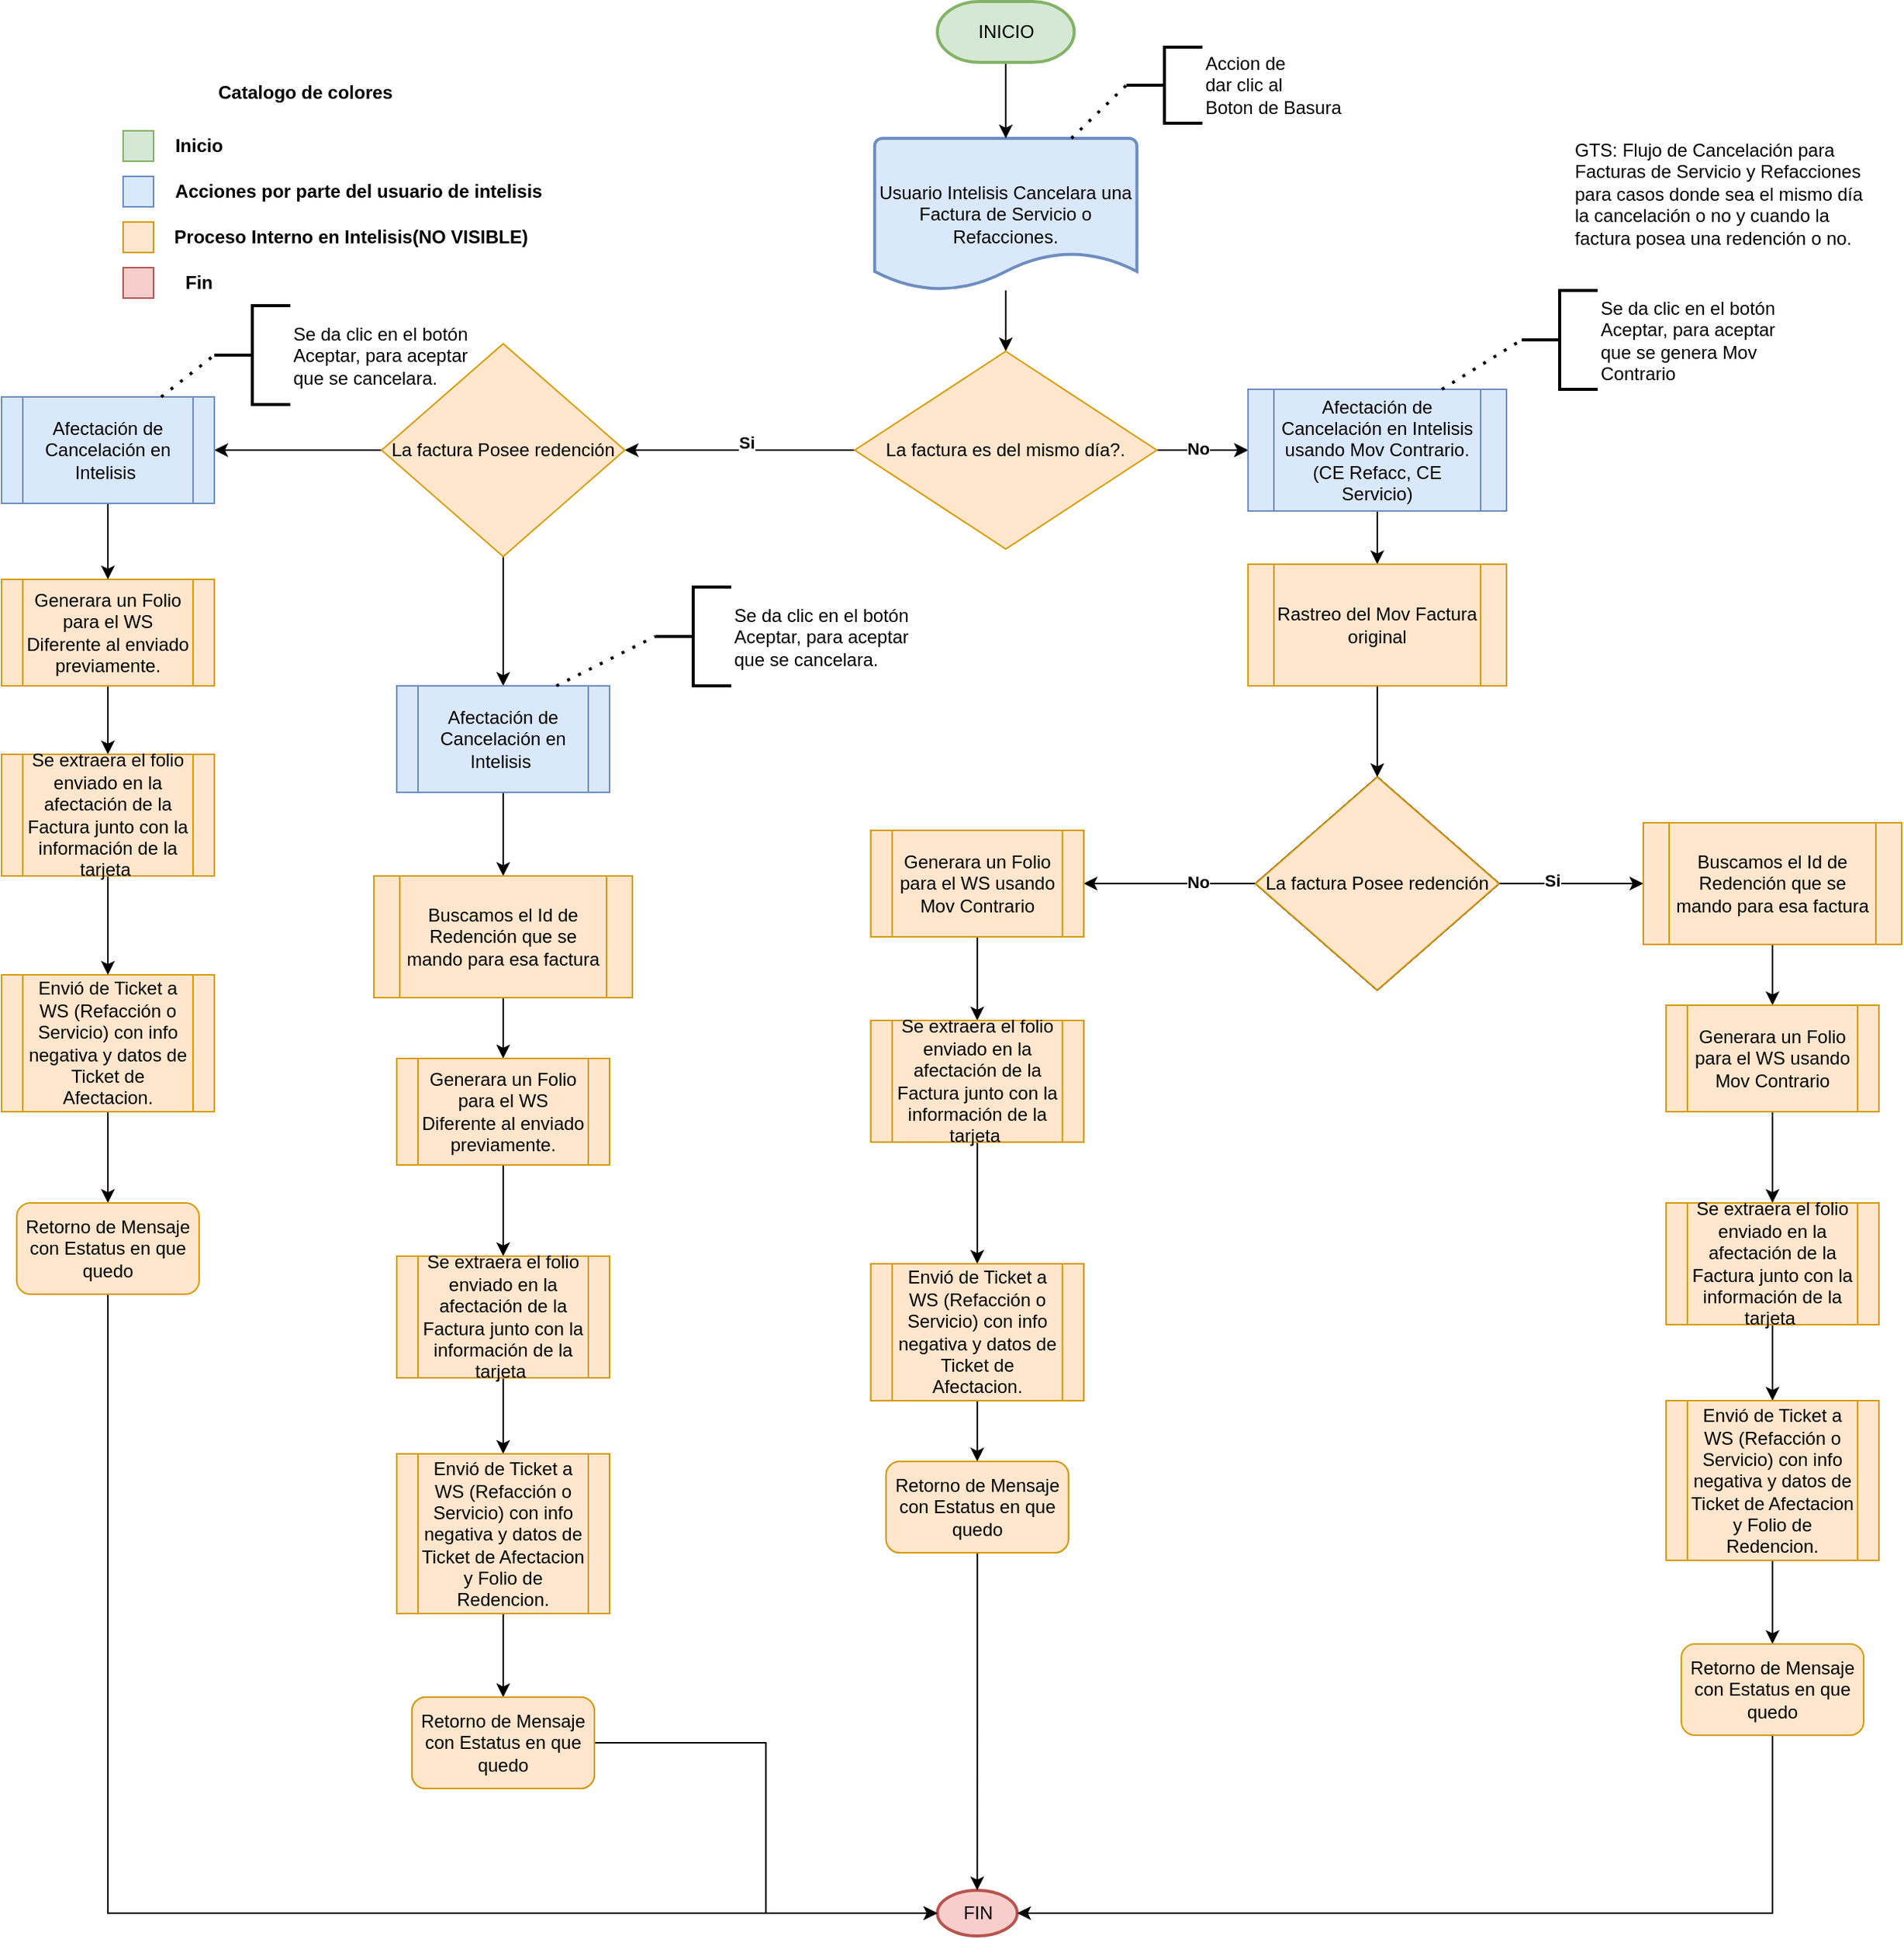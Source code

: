 <mxfile version="14.5.10" type="github">
  <diagram id="C5RBs43oDa-KdzZeNtuy" name="Page-1">
    <mxGraphModel dx="1543" dy="1566" grid="1" gridSize="10" guides="1" tooltips="1" connect="1" arrows="1" fold="1" page="1" pageScale="1" pageWidth="827" pageHeight="1169" math="0" shadow="0">
      <root>
        <mxCell id="WIyWlLk6GJQsqaUBKTNV-0" />
        <mxCell id="WIyWlLk6GJQsqaUBKTNV-1" parent="WIyWlLk6GJQsqaUBKTNV-0" />
        <mxCell id="VIHOFZCNitFwYfkJKbsK-21" style="edgeStyle=orthogonalEdgeStyle;rounded=0;orthogonalLoop=1;jettySize=auto;html=1;entryX=0.5;entryY=0;entryDx=0;entryDy=0;" edge="1" parent="WIyWlLk6GJQsqaUBKTNV-1" source="VIHOFZCNitFwYfkJKbsK-6" target="VIHOFZCNitFwYfkJKbsK-20">
          <mxGeometry relative="1" as="geometry" />
        </mxCell>
        <mxCell id="VIHOFZCNitFwYfkJKbsK-6" value="Usuario Intelisis Cancelara una Factura de Servicio o Refacciones." style="strokeWidth=2;html=1;shape=mxgraph.flowchart.document2;whiteSpace=wrap;size=0.25;fillColor=#dae8fc;strokeColor=#6c8ebf;" vertex="1" parent="WIyWlLk6GJQsqaUBKTNV-1">
          <mxGeometry x="334.38" y="50" width="172.5" height="100" as="geometry" />
        </mxCell>
        <mxCell id="VIHOFZCNitFwYfkJKbsK-16" value="FIN" style="strokeWidth=2;html=1;shape=mxgraph.flowchart.start_1;whiteSpace=wrap;fillColor=#f8cecc;strokeColor=#b85450;" vertex="1" parent="WIyWlLk6GJQsqaUBKTNV-1">
          <mxGeometry x="375.63" y="1202" width="52.5" height="30" as="geometry" />
        </mxCell>
        <mxCell id="VIHOFZCNitFwYfkJKbsK-22" style="edgeStyle=orthogonalEdgeStyle;rounded=0;orthogonalLoop=1;jettySize=auto;html=1;entryX=0.5;entryY=0;entryDx=0;entryDy=0;entryPerimeter=0;" edge="1" parent="WIyWlLk6GJQsqaUBKTNV-1" source="VIHOFZCNitFwYfkJKbsK-19" target="VIHOFZCNitFwYfkJKbsK-6">
          <mxGeometry relative="1" as="geometry" />
        </mxCell>
        <mxCell id="VIHOFZCNitFwYfkJKbsK-19" value="INICIO" style="strokeWidth=2;html=1;shape=mxgraph.flowchart.terminator;whiteSpace=wrap;fillColor=#d5e8d4;strokeColor=#82b366;" vertex="1" parent="WIyWlLk6GJQsqaUBKTNV-1">
          <mxGeometry x="375.63" y="-40" width="90" height="40" as="geometry" />
        </mxCell>
        <mxCell id="VIHOFZCNitFwYfkJKbsK-30" value="&lt;b&gt;Si&lt;br&gt;&lt;/b&gt;" style="edgeStyle=orthogonalEdgeStyle;rounded=0;orthogonalLoop=1;jettySize=auto;html=1;entryX=1;entryY=0.5;entryDx=0;entryDy=0;" edge="1" parent="WIyWlLk6GJQsqaUBKTNV-1" source="VIHOFZCNitFwYfkJKbsK-20" target="VIHOFZCNitFwYfkJKbsK-81">
          <mxGeometry x="-0.058" y="-5" relative="1" as="geometry">
            <mxPoint x="200" y="255" as="targetPoint" />
            <Array as="points">
              <mxPoint x="250" y="255" />
              <mxPoint x="250" y="255" />
            </Array>
            <mxPoint as="offset" />
          </mxGeometry>
        </mxCell>
        <mxCell id="VIHOFZCNitFwYfkJKbsK-35" style="edgeStyle=orthogonalEdgeStyle;rounded=0;orthogonalLoop=1;jettySize=auto;html=1;entryX=0;entryY=0.5;entryDx=0;entryDy=0;" edge="1" parent="WIyWlLk6GJQsqaUBKTNV-1" source="VIHOFZCNitFwYfkJKbsK-20" target="VIHOFZCNitFwYfkJKbsK-34">
          <mxGeometry relative="1" as="geometry" />
        </mxCell>
        <mxCell id="VIHOFZCNitFwYfkJKbsK-107" value="" style="edgeStyle=orthogonalEdgeStyle;rounded=0;orthogonalLoop=1;jettySize=auto;html=1;" edge="1" parent="WIyWlLk6GJQsqaUBKTNV-1" source="VIHOFZCNitFwYfkJKbsK-20" target="VIHOFZCNitFwYfkJKbsK-34">
          <mxGeometry relative="1" as="geometry">
            <Array as="points">
              <mxPoint x="550" y="255" />
              <mxPoint x="550" y="255" />
            </Array>
          </mxGeometry>
        </mxCell>
        <mxCell id="VIHOFZCNitFwYfkJKbsK-108" value="&lt;b&gt;No&lt;/b&gt;" style="edgeLabel;html=1;align=center;verticalAlign=middle;resizable=0;points=[];" vertex="1" connectable="0" parent="VIHOFZCNitFwYfkJKbsK-107">
          <mxGeometry x="-0.104" y="1" relative="1" as="geometry">
            <mxPoint as="offset" />
          </mxGeometry>
        </mxCell>
        <mxCell id="VIHOFZCNitFwYfkJKbsK-20" value="La factura es del mismo día?." style="rhombus;whiteSpace=wrap;html=1;fillColor=#ffe6cc;strokeColor=#d79b00;" vertex="1" parent="WIyWlLk6GJQsqaUBKTNV-1">
          <mxGeometry x="321.25" y="190" width="198.75" height="130" as="geometry" />
        </mxCell>
        <mxCell id="VIHOFZCNitFwYfkJKbsK-72" style="edgeStyle=orthogonalEdgeStyle;rounded=0;orthogonalLoop=1;jettySize=auto;html=1;entryX=0.5;entryY=0;entryDx=0;entryDy=0;" edge="1" parent="WIyWlLk6GJQsqaUBKTNV-1" source="VIHOFZCNitFwYfkJKbsK-34" target="VIHOFZCNitFwYfkJKbsK-37">
          <mxGeometry relative="1" as="geometry" />
        </mxCell>
        <mxCell id="VIHOFZCNitFwYfkJKbsK-34" value="Afectación de Cancelación en Intelisis usando Mov Contrario.(CE Refacc, CE Servicio)" style="shape=process;whiteSpace=wrap;html=1;backgroundOutline=1;fillColor=#dae8fc;strokeColor=#6c8ebf;" vertex="1" parent="WIyWlLk6GJQsqaUBKTNV-1">
          <mxGeometry x="580" y="215" width="170" height="80" as="geometry" />
        </mxCell>
        <mxCell id="VIHOFZCNitFwYfkJKbsK-73" style="edgeStyle=orthogonalEdgeStyle;rounded=0;orthogonalLoop=1;jettySize=auto;html=1;entryX=0.5;entryY=0;entryDx=0;entryDy=0;" edge="1" parent="WIyWlLk6GJQsqaUBKTNV-1" source="VIHOFZCNitFwYfkJKbsK-37" target="VIHOFZCNitFwYfkJKbsK-42">
          <mxGeometry relative="1" as="geometry" />
        </mxCell>
        <mxCell id="VIHOFZCNitFwYfkJKbsK-37" value="Rastreo del Mov Factura original" style="shape=process;whiteSpace=wrap;html=1;backgroundOutline=1;fillColor=#ffe6cc;strokeColor=#d79b00;" vertex="1" parent="WIyWlLk6GJQsqaUBKTNV-1">
          <mxGeometry x="580" y="330" width="170" height="80" as="geometry" />
        </mxCell>
        <mxCell id="VIHOFZCNitFwYfkJKbsK-70" style="edgeStyle=orthogonalEdgeStyle;rounded=0;orthogonalLoop=1;jettySize=auto;html=1;" edge="1" parent="WIyWlLk6GJQsqaUBKTNV-1" source="VIHOFZCNitFwYfkJKbsK-38" target="VIHOFZCNitFwYfkJKbsK-62">
          <mxGeometry relative="1" as="geometry" />
        </mxCell>
        <mxCell id="VIHOFZCNitFwYfkJKbsK-38" value="Buscamos el Id de Redención que se mando para esa factura" style="shape=process;whiteSpace=wrap;html=1;backgroundOutline=1;" vertex="1" parent="WIyWlLk6GJQsqaUBKTNV-1">
          <mxGeometry x="840" y="500" width="170" height="80" as="geometry" />
        </mxCell>
        <mxCell id="VIHOFZCNitFwYfkJKbsK-56" style="edgeStyle=orthogonalEdgeStyle;rounded=0;orthogonalLoop=1;jettySize=auto;html=1;entryX=1;entryY=0.5;entryDx=0;entryDy=0;" edge="1" parent="WIyWlLk6GJQsqaUBKTNV-1" source="VIHOFZCNitFwYfkJKbsK-42" target="VIHOFZCNitFwYfkJKbsK-51">
          <mxGeometry relative="1" as="geometry">
            <Array as="points">
              <mxPoint x="530" y="540" />
              <mxPoint x="530" y="540" />
            </Array>
          </mxGeometry>
        </mxCell>
        <mxCell id="VIHOFZCNitFwYfkJKbsK-69" value="&lt;b&gt;No&lt;/b&gt;" style="edgeLabel;html=1;align=center;verticalAlign=middle;resizable=0;points=[];" vertex="1" connectable="0" parent="VIHOFZCNitFwYfkJKbsK-56">
          <mxGeometry x="-0.323" y="-1" relative="1" as="geometry">
            <mxPoint as="offset" />
          </mxGeometry>
        </mxCell>
        <mxCell id="VIHOFZCNitFwYfkJKbsK-67" style="edgeStyle=orthogonalEdgeStyle;rounded=0;orthogonalLoop=1;jettySize=auto;html=1;exitX=1;exitY=0.5;exitDx=0;exitDy=0;entryX=0;entryY=0.5;entryDx=0;entryDy=0;" edge="1" parent="WIyWlLk6GJQsqaUBKTNV-1" source="VIHOFZCNitFwYfkJKbsK-42" target="VIHOFZCNitFwYfkJKbsK-38">
          <mxGeometry relative="1" as="geometry" />
        </mxCell>
        <mxCell id="VIHOFZCNitFwYfkJKbsK-68" value="&lt;b&gt;Si&lt;/b&gt;" style="edgeLabel;html=1;align=center;verticalAlign=middle;resizable=0;points=[];" vertex="1" connectable="0" parent="VIHOFZCNitFwYfkJKbsK-67">
          <mxGeometry x="-0.259" y="2" relative="1" as="geometry">
            <mxPoint as="offset" />
          </mxGeometry>
        </mxCell>
        <mxCell id="VIHOFZCNitFwYfkJKbsK-42" value="La factura Posee redención" style="rhombus;whiteSpace=wrap;html=1;" vertex="1" parent="WIyWlLk6GJQsqaUBKTNV-1">
          <mxGeometry x="585" y="470" width="160" height="140" as="geometry" />
        </mxCell>
        <mxCell id="VIHOFZCNitFwYfkJKbsK-48" style="edgeStyle=orthogonalEdgeStyle;rounded=0;orthogonalLoop=1;jettySize=auto;html=1;entryX=0.5;entryY=0;entryDx=0;entryDy=0;" edge="1" parent="WIyWlLk6GJQsqaUBKTNV-1" source="VIHOFZCNitFwYfkJKbsK-49" target="VIHOFZCNitFwYfkJKbsK-54">
          <mxGeometry relative="1" as="geometry" />
        </mxCell>
        <mxCell id="VIHOFZCNitFwYfkJKbsK-49" value="Envió de Ticket a WS (Refacción o Servicio) con info negativa y datos de Ticket de Afectacion." style="shape=process;whiteSpace=wrap;html=1;backgroundOutline=1;fillColor=#dae8fc;strokeColor=#6c8ebf;" vertex="1" parent="WIyWlLk6GJQsqaUBKTNV-1">
          <mxGeometry x="331.88" y="790" width="140" height="90" as="geometry" />
        </mxCell>
        <mxCell id="VIHOFZCNitFwYfkJKbsK-50" style="edgeStyle=orthogonalEdgeStyle;rounded=0;orthogonalLoop=1;jettySize=auto;html=1;entryX=0.5;entryY=0;entryDx=0;entryDy=0;" edge="1" parent="WIyWlLk6GJQsqaUBKTNV-1" source="VIHOFZCNitFwYfkJKbsK-51" target="VIHOFZCNitFwYfkJKbsK-53">
          <mxGeometry relative="1" as="geometry" />
        </mxCell>
        <mxCell id="VIHOFZCNitFwYfkJKbsK-51" value="Generara un Folio para el WS usando Mov Contrario" style="shape=process;whiteSpace=wrap;html=1;backgroundOutline=1;fillColor=#dae8fc;strokeColor=#6c8ebf;" vertex="1" parent="WIyWlLk6GJQsqaUBKTNV-1">
          <mxGeometry x="331.88" y="505" width="140" height="70" as="geometry" />
        </mxCell>
        <mxCell id="VIHOFZCNitFwYfkJKbsK-52" style="edgeStyle=orthogonalEdgeStyle;rounded=0;orthogonalLoop=1;jettySize=auto;html=1;entryX=0.5;entryY=0;entryDx=0;entryDy=0;" edge="1" parent="WIyWlLk6GJQsqaUBKTNV-1" source="VIHOFZCNitFwYfkJKbsK-53" target="VIHOFZCNitFwYfkJKbsK-49">
          <mxGeometry relative="1" as="geometry" />
        </mxCell>
        <mxCell id="VIHOFZCNitFwYfkJKbsK-53" value="Se extraera el folio enviado en la afectación de la Factura junto con la información de la tarjeta&amp;nbsp;" style="shape=process;whiteSpace=wrap;html=1;backgroundOutline=1;fillColor=#dae8fc;strokeColor=#6c8ebf;" vertex="1" parent="WIyWlLk6GJQsqaUBKTNV-1">
          <mxGeometry x="331.88" y="630" width="140" height="80" as="geometry" />
        </mxCell>
        <mxCell id="VIHOFZCNitFwYfkJKbsK-58" style="edgeStyle=orthogonalEdgeStyle;rounded=0;orthogonalLoop=1;jettySize=auto;html=1;" edge="1" parent="WIyWlLk6GJQsqaUBKTNV-1" source="VIHOFZCNitFwYfkJKbsK-54" target="VIHOFZCNitFwYfkJKbsK-16">
          <mxGeometry relative="1" as="geometry" />
        </mxCell>
        <mxCell id="VIHOFZCNitFwYfkJKbsK-54" value="Retorno de Mensaje con Estatus en que quedo" style="rounded=1;whiteSpace=wrap;html=1;fillColor=#dae8fc;strokeColor=#6c8ebf;" vertex="1" parent="WIyWlLk6GJQsqaUBKTNV-1">
          <mxGeometry x="341.88" y="920" width="120" height="60" as="geometry" />
        </mxCell>
        <mxCell id="VIHOFZCNitFwYfkJKbsK-57" style="edgeStyle=orthogonalEdgeStyle;rounded=0;orthogonalLoop=1;jettySize=auto;html=1;exitX=0.5;exitY=1;exitDx=0;exitDy=0;" edge="1" parent="WIyWlLk6GJQsqaUBKTNV-1" source="VIHOFZCNitFwYfkJKbsK-49" target="VIHOFZCNitFwYfkJKbsK-49">
          <mxGeometry relative="1" as="geometry" />
        </mxCell>
        <mxCell id="VIHOFZCNitFwYfkJKbsK-59" style="edgeStyle=orthogonalEdgeStyle;rounded=0;orthogonalLoop=1;jettySize=auto;html=1;entryX=0.5;entryY=0;entryDx=0;entryDy=0;" edge="1" parent="WIyWlLk6GJQsqaUBKTNV-1" source="VIHOFZCNitFwYfkJKbsK-60" target="VIHOFZCNitFwYfkJKbsK-65">
          <mxGeometry relative="1" as="geometry" />
        </mxCell>
        <mxCell id="VIHOFZCNitFwYfkJKbsK-60" value="Envió de Ticket a WS (Refacción o Servicio) con info negativa y datos de Ticket de Afectacion y Folio de Redencion." style="shape=process;whiteSpace=wrap;html=1;backgroundOutline=1;" vertex="1" parent="WIyWlLk6GJQsqaUBKTNV-1">
          <mxGeometry x="855" y="880" width="140" height="105" as="geometry" />
        </mxCell>
        <mxCell id="VIHOFZCNitFwYfkJKbsK-61" style="edgeStyle=orthogonalEdgeStyle;rounded=0;orthogonalLoop=1;jettySize=auto;html=1;entryX=0.5;entryY=0;entryDx=0;entryDy=0;" edge="1" parent="WIyWlLk6GJQsqaUBKTNV-1" source="VIHOFZCNitFwYfkJKbsK-62" target="VIHOFZCNitFwYfkJKbsK-64">
          <mxGeometry relative="1" as="geometry" />
        </mxCell>
        <mxCell id="VIHOFZCNitFwYfkJKbsK-62" value="Generara un Folio para el WS usando Mov Contrario" style="shape=process;whiteSpace=wrap;html=1;backgroundOutline=1;" vertex="1" parent="WIyWlLk6GJQsqaUBKTNV-1">
          <mxGeometry x="855" y="620" width="140" height="70" as="geometry" />
        </mxCell>
        <mxCell id="VIHOFZCNitFwYfkJKbsK-63" style="edgeStyle=orthogonalEdgeStyle;rounded=0;orthogonalLoop=1;jettySize=auto;html=1;entryX=0.5;entryY=0;entryDx=0;entryDy=0;" edge="1" parent="WIyWlLk6GJQsqaUBKTNV-1" source="VIHOFZCNitFwYfkJKbsK-64" target="VIHOFZCNitFwYfkJKbsK-60">
          <mxGeometry relative="1" as="geometry" />
        </mxCell>
        <mxCell id="VIHOFZCNitFwYfkJKbsK-64" value="Se extraera el folio enviado en la afectación de la Factura junto con la información de la tarjeta&amp;nbsp;" style="shape=process;whiteSpace=wrap;html=1;backgroundOutline=1;" vertex="1" parent="WIyWlLk6GJQsqaUBKTNV-1">
          <mxGeometry x="855" y="750" width="140" height="80" as="geometry" />
        </mxCell>
        <mxCell id="VIHOFZCNitFwYfkJKbsK-71" style="edgeStyle=orthogonalEdgeStyle;rounded=0;orthogonalLoop=1;jettySize=auto;html=1;entryX=1;entryY=0.5;entryDx=0;entryDy=0;entryPerimeter=0;exitX=0.5;exitY=1;exitDx=0;exitDy=0;" edge="1" parent="WIyWlLk6GJQsqaUBKTNV-1" source="VIHOFZCNitFwYfkJKbsK-65" target="VIHOFZCNitFwYfkJKbsK-16">
          <mxGeometry relative="1" as="geometry">
            <Array as="points">
              <mxPoint x="925" y="1217" />
            </Array>
          </mxGeometry>
        </mxCell>
        <mxCell id="VIHOFZCNitFwYfkJKbsK-65" value="Retorno de Mensaje con Estatus en que quedo" style="rounded=1;whiteSpace=wrap;html=1;fillColor=#ffe6cc;strokeColor=#d79b00;" vertex="1" parent="WIyWlLk6GJQsqaUBKTNV-1">
          <mxGeometry x="865" y="1040" width="120" height="60" as="geometry" />
        </mxCell>
        <mxCell id="VIHOFZCNitFwYfkJKbsK-66" style="edgeStyle=orthogonalEdgeStyle;rounded=0;orthogonalLoop=1;jettySize=auto;html=1;exitX=0.5;exitY=1;exitDx=0;exitDy=0;" edge="1" parent="WIyWlLk6GJQsqaUBKTNV-1" source="VIHOFZCNitFwYfkJKbsK-60" target="VIHOFZCNitFwYfkJKbsK-60">
          <mxGeometry relative="1" as="geometry" />
        </mxCell>
        <mxCell id="VIHOFZCNitFwYfkJKbsK-75" style="edgeStyle=orthogonalEdgeStyle;rounded=0;orthogonalLoop=1;jettySize=auto;html=1;" edge="1" parent="WIyWlLk6GJQsqaUBKTNV-1" source="VIHOFZCNitFwYfkJKbsK-76" target="VIHOFZCNitFwYfkJKbsK-93">
          <mxGeometry relative="1" as="geometry" />
        </mxCell>
        <mxCell id="VIHOFZCNitFwYfkJKbsK-76" value="Buscamos el Id de Redención que se mando para esa factura" style="shape=process;whiteSpace=wrap;html=1;backgroundOutline=1;fillColor=#dae8fc;strokeColor=#6c8ebf;" vertex="1" parent="WIyWlLk6GJQsqaUBKTNV-1">
          <mxGeometry x="5" y="535" width="170" height="80" as="geometry" />
        </mxCell>
        <mxCell id="VIHOFZCNitFwYfkJKbsK-100" style="edgeStyle=orthogonalEdgeStyle;rounded=0;orthogonalLoop=1;jettySize=auto;html=1;entryX=0.5;entryY=0;entryDx=0;entryDy=0;" edge="1" parent="WIyWlLk6GJQsqaUBKTNV-1" source="VIHOFZCNitFwYfkJKbsK-81" target="VIHOFZCNitFwYfkJKbsK-99">
          <mxGeometry relative="1" as="geometry" />
        </mxCell>
        <mxCell id="VIHOFZCNitFwYfkJKbsK-103" style="edgeStyle=orthogonalEdgeStyle;rounded=0;orthogonalLoop=1;jettySize=auto;html=1;entryX=1;entryY=0.5;entryDx=0;entryDy=0;" edge="1" parent="WIyWlLk6GJQsqaUBKTNV-1" source="VIHOFZCNitFwYfkJKbsK-81" target="VIHOFZCNitFwYfkJKbsK-98">
          <mxGeometry relative="1" as="geometry" />
        </mxCell>
        <mxCell id="VIHOFZCNitFwYfkJKbsK-81" value="La factura Posee redención" style="rhombus;whiteSpace=wrap;html=1;fillColor=#ffe6cc;strokeColor=#d79b00;" vertex="1" parent="WIyWlLk6GJQsqaUBKTNV-1">
          <mxGeometry x="10.0" y="185" width="160" height="140" as="geometry" />
        </mxCell>
        <mxCell id="VIHOFZCNitFwYfkJKbsK-82" style="edgeStyle=orthogonalEdgeStyle;rounded=0;orthogonalLoop=1;jettySize=auto;html=1;entryX=0.5;entryY=0;entryDx=0;entryDy=0;" edge="1" parent="WIyWlLk6GJQsqaUBKTNV-1" source="VIHOFZCNitFwYfkJKbsK-83" target="VIHOFZCNitFwYfkJKbsK-88">
          <mxGeometry relative="1" as="geometry" />
        </mxCell>
        <mxCell id="VIHOFZCNitFwYfkJKbsK-83" value="Envió de Ticket a WS (Refacción o Servicio) con info negativa y datos de Ticket de Afectacion." style="shape=process;whiteSpace=wrap;html=1;backgroundOutline=1;fillColor=#ffe6cc;strokeColor=#d79b00;" vertex="1" parent="WIyWlLk6GJQsqaUBKTNV-1">
          <mxGeometry x="-240" y="600" width="140" height="90" as="geometry" />
        </mxCell>
        <mxCell id="VIHOFZCNitFwYfkJKbsK-84" style="edgeStyle=orthogonalEdgeStyle;rounded=0;orthogonalLoop=1;jettySize=auto;html=1;entryX=0.5;entryY=0;entryDx=0;entryDy=0;" edge="1" parent="WIyWlLk6GJQsqaUBKTNV-1" source="VIHOFZCNitFwYfkJKbsK-85" target="VIHOFZCNitFwYfkJKbsK-87">
          <mxGeometry relative="1" as="geometry" />
        </mxCell>
        <mxCell id="VIHOFZCNitFwYfkJKbsK-85" value="Generara un Folio para el WS Diferente al enviado previamente." style="shape=process;whiteSpace=wrap;html=1;backgroundOutline=1;fillColor=#ffe6cc;strokeColor=#d79b00;" vertex="1" parent="WIyWlLk6GJQsqaUBKTNV-1">
          <mxGeometry x="-240" y="340" width="140" height="70" as="geometry" />
        </mxCell>
        <mxCell id="VIHOFZCNitFwYfkJKbsK-86" style="edgeStyle=orthogonalEdgeStyle;rounded=0;orthogonalLoop=1;jettySize=auto;html=1;entryX=0.5;entryY=0;entryDx=0;entryDy=0;" edge="1" parent="WIyWlLk6GJQsqaUBKTNV-1" source="VIHOFZCNitFwYfkJKbsK-87" target="VIHOFZCNitFwYfkJKbsK-83">
          <mxGeometry relative="1" as="geometry" />
        </mxCell>
        <mxCell id="VIHOFZCNitFwYfkJKbsK-87" value="Se extraera el folio enviado en la afectación de la Factura junto con la información de la tarjeta&amp;nbsp;" style="shape=process;whiteSpace=wrap;html=1;backgroundOutline=1;fillColor=#ffe6cc;strokeColor=#d79b00;" vertex="1" parent="WIyWlLk6GJQsqaUBKTNV-1">
          <mxGeometry x="-240" y="455" width="140" height="80" as="geometry" />
        </mxCell>
        <mxCell id="VIHOFZCNitFwYfkJKbsK-105" style="edgeStyle=orthogonalEdgeStyle;rounded=0;orthogonalLoop=1;jettySize=auto;html=1;entryX=0;entryY=0.5;entryDx=0;entryDy=0;entryPerimeter=0;" edge="1" parent="WIyWlLk6GJQsqaUBKTNV-1" source="VIHOFZCNitFwYfkJKbsK-88" target="VIHOFZCNitFwYfkJKbsK-16">
          <mxGeometry relative="1" as="geometry">
            <mxPoint x="370" y="1306" as="targetPoint" />
            <Array as="points">
              <mxPoint x="-170" y="1217" />
            </Array>
          </mxGeometry>
        </mxCell>
        <mxCell id="VIHOFZCNitFwYfkJKbsK-88" value="Retorno de Mensaje con Estatus en que quedo" style="rounded=1;whiteSpace=wrap;html=1;fillColor=#ffe6cc;strokeColor=#d79b00;" vertex="1" parent="WIyWlLk6GJQsqaUBKTNV-1">
          <mxGeometry x="-230" y="750" width="120" height="60" as="geometry" />
        </mxCell>
        <mxCell id="VIHOFZCNitFwYfkJKbsK-89" style="edgeStyle=orthogonalEdgeStyle;rounded=0;orthogonalLoop=1;jettySize=auto;html=1;exitX=0.5;exitY=1;exitDx=0;exitDy=0;" edge="1" parent="WIyWlLk6GJQsqaUBKTNV-1" source="VIHOFZCNitFwYfkJKbsK-83" target="VIHOFZCNitFwYfkJKbsK-83">
          <mxGeometry relative="1" as="geometry" />
        </mxCell>
        <mxCell id="VIHOFZCNitFwYfkJKbsK-90" style="edgeStyle=orthogonalEdgeStyle;rounded=0;orthogonalLoop=1;jettySize=auto;html=1;entryX=0.5;entryY=0;entryDx=0;entryDy=0;" edge="1" parent="WIyWlLk6GJQsqaUBKTNV-1" source="VIHOFZCNitFwYfkJKbsK-91" target="VIHOFZCNitFwYfkJKbsK-96">
          <mxGeometry relative="1" as="geometry" />
        </mxCell>
        <mxCell id="VIHOFZCNitFwYfkJKbsK-91" value="Envió de Ticket a WS (Refacción o Servicio) con info negativa y datos de Ticket de Afectacion y Folio de Redencion." style="shape=process;whiteSpace=wrap;html=1;backgroundOutline=1;fillColor=#dae8fc;strokeColor=#6c8ebf;" vertex="1" parent="WIyWlLk6GJQsqaUBKTNV-1">
          <mxGeometry x="20" y="915" width="140" height="105" as="geometry" />
        </mxCell>
        <mxCell id="VIHOFZCNitFwYfkJKbsK-92" style="edgeStyle=orthogonalEdgeStyle;rounded=0;orthogonalLoop=1;jettySize=auto;html=1;entryX=0.5;entryY=0;entryDx=0;entryDy=0;" edge="1" parent="WIyWlLk6GJQsqaUBKTNV-1" source="VIHOFZCNitFwYfkJKbsK-93" target="VIHOFZCNitFwYfkJKbsK-95">
          <mxGeometry relative="1" as="geometry" />
        </mxCell>
        <mxCell id="VIHOFZCNitFwYfkJKbsK-93" value="Generara un Folio para el WS Diferente al enviado previamente." style="shape=process;whiteSpace=wrap;html=1;backgroundOutline=1;fillColor=#dae8fc;strokeColor=#6c8ebf;" vertex="1" parent="WIyWlLk6GJQsqaUBKTNV-1">
          <mxGeometry x="20" y="655" width="140" height="70" as="geometry" />
        </mxCell>
        <mxCell id="VIHOFZCNitFwYfkJKbsK-94" style="edgeStyle=orthogonalEdgeStyle;rounded=0;orthogonalLoop=1;jettySize=auto;html=1;entryX=0.5;entryY=0;entryDx=0;entryDy=0;" edge="1" parent="WIyWlLk6GJQsqaUBKTNV-1" source="VIHOFZCNitFwYfkJKbsK-95" target="VIHOFZCNitFwYfkJKbsK-91">
          <mxGeometry relative="1" as="geometry" />
        </mxCell>
        <mxCell id="VIHOFZCNitFwYfkJKbsK-95" value="Se extraera el folio enviado en la afectación de la Factura junto con la información de la tarjeta&amp;nbsp;" style="shape=process;whiteSpace=wrap;html=1;backgroundOutline=1;fillColor=#dae8fc;strokeColor=#6c8ebf;" vertex="1" parent="WIyWlLk6GJQsqaUBKTNV-1">
          <mxGeometry x="20" y="785" width="140" height="80" as="geometry" />
        </mxCell>
        <mxCell id="VIHOFZCNitFwYfkJKbsK-104" style="edgeStyle=orthogonalEdgeStyle;rounded=0;orthogonalLoop=1;jettySize=auto;html=1;entryX=0;entryY=0.5;entryDx=0;entryDy=0;entryPerimeter=0;" edge="1" parent="WIyWlLk6GJQsqaUBKTNV-1" source="VIHOFZCNitFwYfkJKbsK-96" target="VIHOFZCNitFwYfkJKbsK-16">
          <mxGeometry relative="1" as="geometry" />
        </mxCell>
        <mxCell id="VIHOFZCNitFwYfkJKbsK-96" value="Retorno de Mensaje con Estatus en que quedo" style="rounded=1;whiteSpace=wrap;html=1;fillColor=#dae8fc;strokeColor=#6c8ebf;" vertex="1" parent="WIyWlLk6GJQsqaUBKTNV-1">
          <mxGeometry x="30" y="1075" width="120" height="60" as="geometry" />
        </mxCell>
        <mxCell id="VIHOFZCNitFwYfkJKbsK-97" style="edgeStyle=orthogonalEdgeStyle;rounded=0;orthogonalLoop=1;jettySize=auto;html=1;exitX=0.5;exitY=1;exitDx=0;exitDy=0;" edge="1" parent="WIyWlLk6GJQsqaUBKTNV-1" source="VIHOFZCNitFwYfkJKbsK-91" target="VIHOFZCNitFwYfkJKbsK-91">
          <mxGeometry relative="1" as="geometry" />
        </mxCell>
        <mxCell id="VIHOFZCNitFwYfkJKbsK-102" style="edgeStyle=orthogonalEdgeStyle;rounded=0;orthogonalLoop=1;jettySize=auto;html=1;" edge="1" parent="WIyWlLk6GJQsqaUBKTNV-1" source="VIHOFZCNitFwYfkJKbsK-98" target="VIHOFZCNitFwYfkJKbsK-85">
          <mxGeometry relative="1" as="geometry" />
        </mxCell>
        <mxCell id="VIHOFZCNitFwYfkJKbsK-98" value="Afectación de Cancelación en Intelisis&amp;nbsp;" style="shape=process;whiteSpace=wrap;html=1;backgroundOutline=1;fillColor=#dae8fc;strokeColor=#6c8ebf;" vertex="1" parent="WIyWlLk6GJQsqaUBKTNV-1">
          <mxGeometry x="-240" y="220" width="140" height="70" as="geometry" />
        </mxCell>
        <mxCell id="VIHOFZCNitFwYfkJKbsK-101" style="edgeStyle=orthogonalEdgeStyle;rounded=0;orthogonalLoop=1;jettySize=auto;html=1;entryX=0.5;entryY=0;entryDx=0;entryDy=0;" edge="1" parent="WIyWlLk6GJQsqaUBKTNV-1" source="VIHOFZCNitFwYfkJKbsK-99" target="VIHOFZCNitFwYfkJKbsK-76">
          <mxGeometry relative="1" as="geometry" />
        </mxCell>
        <mxCell id="VIHOFZCNitFwYfkJKbsK-99" value="Afectación de Cancelación en Intelisis&amp;nbsp;" style="shape=process;whiteSpace=wrap;html=1;backgroundOutline=1;fillColor=#dae8fc;strokeColor=#6c8ebf;" vertex="1" parent="WIyWlLk6GJQsqaUBKTNV-1">
          <mxGeometry x="20" y="410" width="140" height="70" as="geometry" />
        </mxCell>
        <mxCell id="VIHOFZCNitFwYfkJKbsK-106" value="&lt;h1&gt;&lt;br&gt;&lt;/h1&gt;&lt;p&gt;GTS: Flujo de Cancelación para Facturas de Servicio y Refacciones para casos donde sea el mismo día la cancelación o no y cuando la factura posea una redención o no.&lt;/p&gt;&lt;p&gt;&lt;br&gt;&lt;/p&gt;" style="text;html=1;strokeColor=none;fillColor=none;spacing=5;spacingTop=-20;whiteSpace=wrap;overflow=hidden;rounded=0;" vertex="1" parent="WIyWlLk6GJQsqaUBKTNV-1">
          <mxGeometry x="790" width="200" height="140" as="geometry" />
        </mxCell>
        <mxCell id="VIHOFZCNitFwYfkJKbsK-110" value="" style="rounded=0;whiteSpace=wrap;html=1;fillColor=#dae8fc;strokeColor=#6c8ebf;" vertex="1" parent="WIyWlLk6GJQsqaUBKTNV-1">
          <mxGeometry x="-160" y="75" width="20" height="20" as="geometry" />
        </mxCell>
        <mxCell id="VIHOFZCNitFwYfkJKbsK-111" value="" style="rounded=0;whiteSpace=wrap;html=1;fillColor=#ffe6cc;strokeColor=#d79b00;" vertex="1" parent="WIyWlLk6GJQsqaUBKTNV-1">
          <mxGeometry x="-160" y="105" width="20" height="20" as="geometry" />
        </mxCell>
        <mxCell id="VIHOFZCNitFwYfkJKbsK-112" value="" style="rounded=0;whiteSpace=wrap;html=1;fillColor=#d5e8d4;strokeColor=#82b366;" vertex="1" parent="WIyWlLk6GJQsqaUBKTNV-1">
          <mxGeometry x="-160" y="45" width="20" height="20" as="geometry" />
        </mxCell>
        <mxCell id="VIHOFZCNitFwYfkJKbsK-113" value="" style="rounded=0;whiteSpace=wrap;html=1;fillColor=#f8cecc;strokeColor=#b85450;" vertex="1" parent="WIyWlLk6GJQsqaUBKTNV-1">
          <mxGeometry x="-160" y="135" width="20" height="20" as="geometry" />
        </mxCell>
        <mxCell id="VIHOFZCNitFwYfkJKbsK-114" value="&lt;b&gt;Inicio&lt;/b&gt;" style="text;html=1;strokeColor=none;fillColor=none;align=center;verticalAlign=middle;whiteSpace=wrap;rounded=0;" vertex="1" parent="WIyWlLk6GJQsqaUBKTNV-1">
          <mxGeometry x="-130" y="45" width="40" height="20" as="geometry" />
        </mxCell>
        <mxCell id="VIHOFZCNitFwYfkJKbsK-116" value="&lt;b&gt;Acciones por parte del usuario de intelisis&lt;/b&gt;" style="text;html=1;strokeColor=none;fillColor=none;align=center;verticalAlign=middle;whiteSpace=wrap;rounded=0;" vertex="1" parent="WIyWlLk6GJQsqaUBKTNV-1">
          <mxGeometry x="-130" y="75" width="250" height="20" as="geometry" />
        </mxCell>
        <mxCell id="VIHOFZCNitFwYfkJKbsK-117" value="&lt;b&gt;Proceso Interno en Intelisis(NO VISIBLE)&lt;/b&gt;" style="text;html=1;strokeColor=none;fillColor=none;align=center;verticalAlign=middle;whiteSpace=wrap;rounded=0;" vertex="1" parent="WIyWlLk6GJQsqaUBKTNV-1">
          <mxGeometry x="-130" y="105" width="240" height="20" as="geometry" />
        </mxCell>
        <mxCell id="VIHOFZCNitFwYfkJKbsK-118" value="&lt;b&gt;Fin&lt;/b&gt;" style="text;html=1;strokeColor=none;fillColor=none;align=center;verticalAlign=middle;whiteSpace=wrap;rounded=0;" vertex="1" parent="WIyWlLk6GJQsqaUBKTNV-1">
          <mxGeometry x="-125" y="135" width="30" height="20" as="geometry" />
        </mxCell>
        <mxCell id="VIHOFZCNitFwYfkJKbsK-119" value="Accion de &lt;br&gt;dar clic al &lt;br&gt;Boton de Basura" style="strokeWidth=2;html=1;shape=mxgraph.flowchart.annotation_2;align=left;labelPosition=right;pointerEvents=1;" vertex="1" parent="WIyWlLk6GJQsqaUBKTNV-1">
          <mxGeometry x="500" y="-10" width="50" height="50" as="geometry" />
        </mxCell>
        <mxCell id="VIHOFZCNitFwYfkJKbsK-120" value="" style="endArrow=none;dashed=1;html=1;dashPattern=1 3;strokeWidth=2;entryX=0;entryY=0.5;entryDx=0;entryDy=0;entryPerimeter=0;exitX=0.75;exitY=0;exitDx=0;exitDy=0;exitPerimeter=0;" edge="1" parent="WIyWlLk6GJQsqaUBKTNV-1" source="VIHOFZCNitFwYfkJKbsK-6" target="VIHOFZCNitFwYfkJKbsK-119">
          <mxGeometry width="50" height="50" relative="1" as="geometry">
            <mxPoint x="350" y="150" as="sourcePoint" />
            <mxPoint x="400" y="100" as="targetPoint" />
          </mxGeometry>
        </mxCell>
        <mxCell id="VIHOFZCNitFwYfkJKbsK-121" value="La factura Posee redención" style="rhombus;whiteSpace=wrap;html=1;" vertex="1" parent="WIyWlLk6GJQsqaUBKTNV-1">
          <mxGeometry x="585" y="470" width="160" height="140" as="geometry" />
        </mxCell>
        <mxCell id="VIHOFZCNitFwYfkJKbsK-122" value="La factura Posee redención" style="rhombus;whiteSpace=wrap;html=1;" vertex="1" parent="WIyWlLk6GJQsqaUBKTNV-1">
          <mxGeometry x="585" y="470" width="160" height="140" as="geometry" />
        </mxCell>
        <mxCell id="VIHOFZCNitFwYfkJKbsK-123" value="Generara un Folio para el WS usando Mov Contrario" style="shape=process;whiteSpace=wrap;html=1;backgroundOutline=1;" vertex="1" parent="WIyWlLk6GJQsqaUBKTNV-1">
          <mxGeometry x="855" y="620" width="140" height="70" as="geometry" />
        </mxCell>
        <mxCell id="VIHOFZCNitFwYfkJKbsK-124" value="Buscamos el Id de Redención que se mando para esa factura" style="shape=process;whiteSpace=wrap;html=1;backgroundOutline=1;fillColor=#ffe6cc;strokeColor=#d79b00;" vertex="1" parent="WIyWlLk6GJQsqaUBKTNV-1">
          <mxGeometry x="840" y="500" width="170" height="80" as="geometry" />
        </mxCell>
        <mxCell id="VIHOFZCNitFwYfkJKbsK-125" value="La factura Posee redención" style="rhombus;whiteSpace=wrap;html=1;fillColor=#ffe6cc;strokeColor=#d79b00;" vertex="1" parent="WIyWlLk6GJQsqaUBKTNV-1">
          <mxGeometry x="585" y="470" width="160" height="140" as="geometry" />
        </mxCell>
        <mxCell id="VIHOFZCNitFwYfkJKbsK-126" value="Generara un Folio para el WS usando Mov Contrario" style="shape=process;whiteSpace=wrap;html=1;backgroundOutline=1;fillColor=#ffe6cc;strokeColor=#d79b00;" vertex="1" parent="WIyWlLk6GJQsqaUBKTNV-1">
          <mxGeometry x="331.88" y="505" width="140" height="70" as="geometry" />
        </mxCell>
        <mxCell id="VIHOFZCNitFwYfkJKbsK-127" value="Se extraera el folio enviado en la afectación de la Factura junto con la información de la tarjeta&amp;nbsp;" style="shape=process;whiteSpace=wrap;html=1;backgroundOutline=1;fillColor=#ffe6cc;strokeColor=#d79b00;" vertex="1" parent="WIyWlLk6GJQsqaUBKTNV-1">
          <mxGeometry x="331.88" y="630" width="140" height="80" as="geometry" />
        </mxCell>
        <mxCell id="VIHOFZCNitFwYfkJKbsK-128" value="Envió de Ticket a WS (Refacción o Servicio) con info negativa y datos de Ticket de Afectacion." style="shape=process;whiteSpace=wrap;html=1;backgroundOutline=1;fillColor=#ffe6cc;strokeColor=#d79b00;" vertex="1" parent="WIyWlLk6GJQsqaUBKTNV-1">
          <mxGeometry x="331.88" y="790" width="140" height="90" as="geometry" />
        </mxCell>
        <mxCell id="VIHOFZCNitFwYfkJKbsK-129" value="Retorno de Mensaje con Estatus en que quedo" style="rounded=1;whiteSpace=wrap;html=1;fillColor=#ffe6cc;strokeColor=#d79b00;" vertex="1" parent="WIyWlLk6GJQsqaUBKTNV-1">
          <mxGeometry x="341.88" y="920" width="120" height="60" as="geometry" />
        </mxCell>
        <mxCell id="VIHOFZCNitFwYfkJKbsK-130" value="Retorno de Mensaje con Estatus en que quedo" style="rounded=1;whiteSpace=wrap;html=1;fillColor=#ffe6cc;strokeColor=#d79b00;" vertex="1" parent="WIyWlLk6GJQsqaUBKTNV-1">
          <mxGeometry x="30" y="1075" width="120" height="60" as="geometry" />
        </mxCell>
        <mxCell id="VIHOFZCNitFwYfkJKbsK-131" value="Envió de Ticket a WS (Refacción o Servicio) con info negativa y datos de Ticket de Afectacion y Folio de Redencion." style="shape=process;whiteSpace=wrap;html=1;backgroundOutline=1;fillColor=#ffe6cc;strokeColor=#d79b00;" vertex="1" parent="WIyWlLk6GJQsqaUBKTNV-1">
          <mxGeometry x="20" y="915" width="140" height="105" as="geometry" />
        </mxCell>
        <mxCell id="VIHOFZCNitFwYfkJKbsK-132" value="Se extraera el folio enviado en la afectación de la Factura junto con la información de la tarjeta&amp;nbsp;" style="shape=process;whiteSpace=wrap;html=1;backgroundOutline=1;fillColor=#ffe6cc;strokeColor=#d79b00;" vertex="1" parent="WIyWlLk6GJQsqaUBKTNV-1">
          <mxGeometry x="20" y="785" width="140" height="80" as="geometry" />
        </mxCell>
        <mxCell id="VIHOFZCNitFwYfkJKbsK-133" value="Generara un Folio para el WS Diferente al enviado previamente." style="shape=process;whiteSpace=wrap;html=1;backgroundOutline=1;fillColor=#ffe6cc;strokeColor=#d79b00;" vertex="1" parent="WIyWlLk6GJQsqaUBKTNV-1">
          <mxGeometry x="20" y="655" width="140" height="70" as="geometry" />
        </mxCell>
        <mxCell id="VIHOFZCNitFwYfkJKbsK-134" value="Buscamos el Id de Redención que se mando para esa factura" style="shape=process;whiteSpace=wrap;html=1;backgroundOutline=1;fillColor=#ffe6cc;strokeColor=#d79b00;" vertex="1" parent="WIyWlLk6GJQsqaUBKTNV-1">
          <mxGeometry x="5" y="535" width="170" height="80" as="geometry" />
        </mxCell>
        <mxCell id="VIHOFZCNitFwYfkJKbsK-135" value="Generara un Folio para el WS usando Mov Contrario" style="shape=process;whiteSpace=wrap;html=1;backgroundOutline=1;fillColor=#ffe6cc;strokeColor=#d79b00;" vertex="1" parent="WIyWlLk6GJQsqaUBKTNV-1">
          <mxGeometry x="855" y="620" width="140" height="70" as="geometry" />
        </mxCell>
        <mxCell id="VIHOFZCNitFwYfkJKbsK-136" value="Se extraera el folio enviado en la afectación de la Factura junto con la información de la tarjeta&amp;nbsp;" style="shape=process;whiteSpace=wrap;html=1;backgroundOutline=1;fillColor=#ffe6cc;strokeColor=#d79b00;" vertex="1" parent="WIyWlLk6GJQsqaUBKTNV-1">
          <mxGeometry x="855" y="750" width="140" height="80" as="geometry" />
        </mxCell>
        <mxCell id="VIHOFZCNitFwYfkJKbsK-137" value="Envió de Ticket a WS (Refacción o Servicio) con info negativa y datos de Ticket de Afectacion y Folio de Redencion." style="shape=process;whiteSpace=wrap;html=1;backgroundOutline=1;fillColor=#ffe6cc;strokeColor=#d79b00;" vertex="1" parent="WIyWlLk6GJQsqaUBKTNV-1">
          <mxGeometry x="855" y="880" width="140" height="105" as="geometry" />
        </mxCell>
        <mxCell id="VIHOFZCNitFwYfkJKbsK-138" value="Se da clic en el botón&amp;nbsp;&lt;br&gt;Aceptar, para aceptar&amp;nbsp;&lt;br&gt;que se genera Mov&amp;nbsp;&lt;br&gt;Contrario" style="strokeWidth=2;html=1;shape=mxgraph.flowchart.annotation_2;align=left;labelPosition=right;pointerEvents=1;" vertex="1" parent="WIyWlLk6GJQsqaUBKTNV-1">
          <mxGeometry x="760" y="150" width="50" height="65" as="geometry" />
        </mxCell>
        <mxCell id="VIHOFZCNitFwYfkJKbsK-139" value="" style="endArrow=none;dashed=1;html=1;dashPattern=1 3;strokeWidth=2;entryX=0;entryY=0.5;entryDx=0;entryDy=0;entryPerimeter=0;exitX=0.75;exitY=0;exitDx=0;exitDy=0;" edge="1" parent="WIyWlLk6GJQsqaUBKTNV-1" source="VIHOFZCNitFwYfkJKbsK-34" target="VIHOFZCNitFwYfkJKbsK-138">
          <mxGeometry width="50" height="50" relative="1" as="geometry">
            <mxPoint x="695" y="215" as="sourcePoint" />
            <mxPoint x="745" y="165" as="targetPoint" />
          </mxGeometry>
        </mxCell>
        <mxCell id="VIHOFZCNitFwYfkJKbsK-140" value="Se da clic en el botón&amp;nbsp;&lt;br&gt;Aceptar, para aceptar&amp;nbsp;&lt;br&gt;que se cancelara." style="strokeWidth=2;html=1;shape=mxgraph.flowchart.annotation_2;align=left;labelPosition=right;pointerEvents=1;" vertex="1" parent="WIyWlLk6GJQsqaUBKTNV-1">
          <mxGeometry x="-100" y="160" width="50" height="65" as="geometry" />
        </mxCell>
        <mxCell id="VIHOFZCNitFwYfkJKbsK-141" value="" style="endArrow=none;dashed=1;html=1;dashPattern=1 3;strokeWidth=2;exitX=0.75;exitY=0;exitDx=0;exitDy=0;entryX=0;entryY=0.5;entryDx=0;entryDy=0;entryPerimeter=0;" edge="1" parent="WIyWlLk6GJQsqaUBKTNV-1" source="VIHOFZCNitFwYfkJKbsK-98" target="VIHOFZCNitFwYfkJKbsK-140">
          <mxGeometry width="50" height="50" relative="1" as="geometry">
            <mxPoint x="140" y="110" as="sourcePoint" />
            <mxPoint x="190" y="60" as="targetPoint" />
          </mxGeometry>
        </mxCell>
        <mxCell id="VIHOFZCNitFwYfkJKbsK-142" value="Se da clic en el botón&amp;nbsp;&lt;br&gt;Aceptar, para aceptar&amp;nbsp;&lt;br&gt;que se cancelara." style="strokeWidth=2;html=1;shape=mxgraph.flowchart.annotation_2;align=left;labelPosition=right;pointerEvents=1;" vertex="1" parent="WIyWlLk6GJQsqaUBKTNV-1">
          <mxGeometry x="190" y="345" width="50" height="65" as="geometry" />
        </mxCell>
        <mxCell id="VIHOFZCNitFwYfkJKbsK-143" value="" style="endArrow=none;dashed=1;html=1;dashPattern=1 3;strokeWidth=2;entryX=0;entryY=0.5;entryDx=0;entryDy=0;entryPerimeter=0;exitX=0.75;exitY=0;exitDx=0;exitDy=0;" edge="1" parent="WIyWlLk6GJQsqaUBKTNV-1" source="VIHOFZCNitFwYfkJKbsK-99" target="VIHOFZCNitFwYfkJKbsK-142">
          <mxGeometry width="50" height="50" relative="1" as="geometry">
            <mxPoint x="40" y="590" as="sourcePoint" />
            <mxPoint x="90" y="540" as="targetPoint" />
          </mxGeometry>
        </mxCell>
        <mxCell id="VIHOFZCNitFwYfkJKbsK-145" value="Catalogo de colores" style="text;html=1;strokeColor=none;fillColor=none;align=center;verticalAlign=middle;whiteSpace=wrap;rounded=0;fontStyle=1" vertex="1" parent="WIyWlLk6GJQsqaUBKTNV-1">
          <mxGeometry x="-140" y="10" width="200" height="20" as="geometry" />
        </mxCell>
      </root>
    </mxGraphModel>
  </diagram>
</mxfile>
